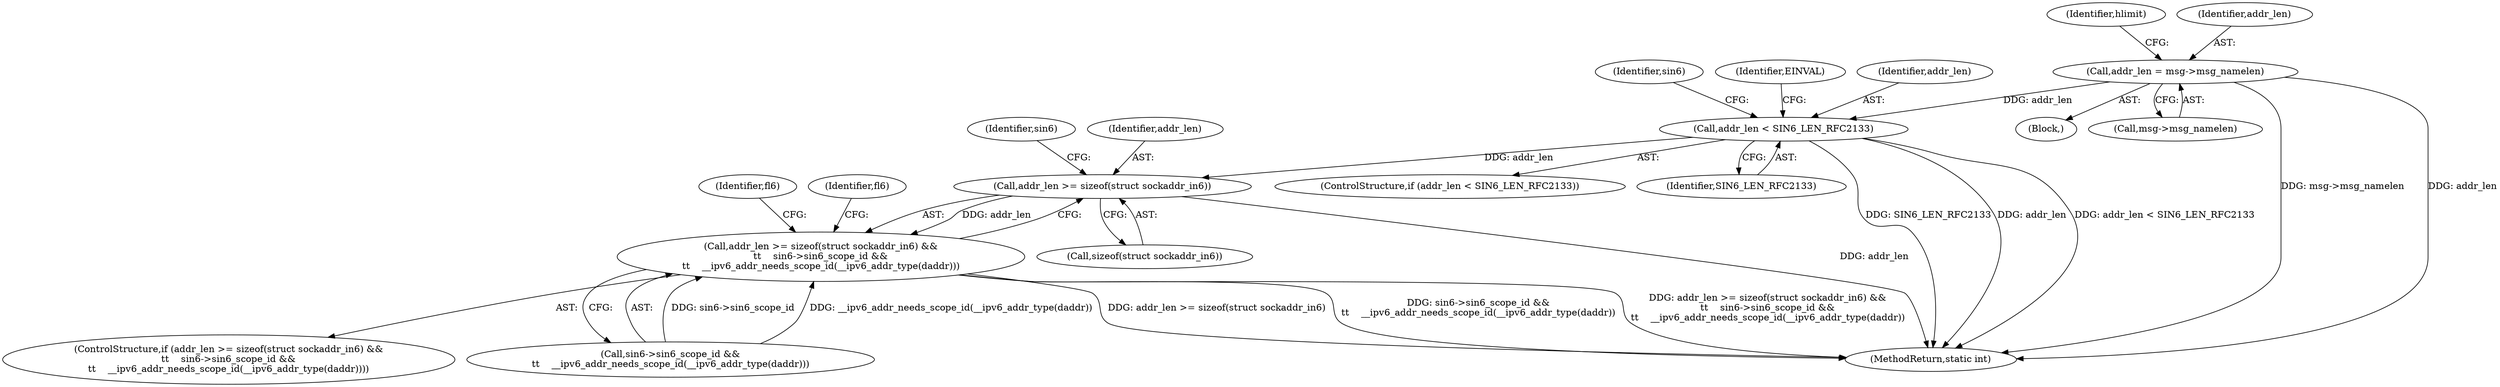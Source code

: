 digraph "0_linux_45f6fad84cc305103b28d73482b344d7f5b76f39_13@pointer" {
"1000149" [label="(Call,addr_len = msg->msg_namelen)"];
"1000204" [label="(Call,addr_len < SIN6_LEN_RFC2133)"];
"1000315" [label="(Call,addr_len >= sizeof(struct sockaddr_in6))"];
"1000314" [label="(Call,addr_len >= sizeof(struct sockaddr_in6) &&\n\t\t    sin6->sin6_scope_id &&\n\t\t    __ipv6_addr_needs_scope_id(__ipv6_addr_type(daddr)))"];
"1000314" [label="(Call,addr_len >= sizeof(struct sockaddr_in6) &&\n\t\t    sin6->sin6_scope_id &&\n\t\t    __ipv6_addr_needs_scope_id(__ipv6_addr_type(daddr)))"];
"1000365" [label="(Identifier,fl6)"];
"1000321" [label="(Identifier,sin6)"];
"1000317" [label="(Call,sizeof(struct sockaddr_in6))"];
"1000110" [label="(Block,)"];
"1000203" [label="(ControlStructure,if (addr_len < SIN6_LEN_RFC2133))"];
"1000213" [label="(Identifier,sin6)"];
"1000156" [label="(Identifier,hlimit)"];
"1000328" [label="(Identifier,fl6)"];
"1000149" [label="(Call,addr_len = msg->msg_namelen)"];
"1000319" [label="(Call,sin6->sin6_scope_id &&\n\t\t    __ipv6_addr_needs_scope_id(__ipv6_addr_type(daddr)))"];
"1000206" [label="(Identifier,SIN6_LEN_RFC2133)"];
"1000209" [label="(Identifier,EINVAL)"];
"1000315" [label="(Call,addr_len >= sizeof(struct sockaddr_in6))"];
"1000313" [label="(ControlStructure,if (addr_len >= sizeof(struct sockaddr_in6) &&\n\t\t    sin6->sin6_scope_id &&\n\t\t    __ipv6_addr_needs_scope_id(__ipv6_addr_type(daddr))))"];
"1000151" [label="(Call,msg->msg_namelen)"];
"1000205" [label="(Identifier,addr_len)"];
"1000747" [label="(MethodReturn,static int)"];
"1000316" [label="(Identifier,addr_len)"];
"1000204" [label="(Call,addr_len < SIN6_LEN_RFC2133)"];
"1000150" [label="(Identifier,addr_len)"];
"1000149" -> "1000110"  [label="AST: "];
"1000149" -> "1000151"  [label="CFG: "];
"1000150" -> "1000149"  [label="AST: "];
"1000151" -> "1000149"  [label="AST: "];
"1000156" -> "1000149"  [label="CFG: "];
"1000149" -> "1000747"  [label="DDG: msg->msg_namelen"];
"1000149" -> "1000747"  [label="DDG: addr_len"];
"1000149" -> "1000204"  [label="DDG: addr_len"];
"1000204" -> "1000203"  [label="AST: "];
"1000204" -> "1000206"  [label="CFG: "];
"1000205" -> "1000204"  [label="AST: "];
"1000206" -> "1000204"  [label="AST: "];
"1000209" -> "1000204"  [label="CFG: "];
"1000213" -> "1000204"  [label="CFG: "];
"1000204" -> "1000747"  [label="DDG: SIN6_LEN_RFC2133"];
"1000204" -> "1000747"  [label="DDG: addr_len"];
"1000204" -> "1000747"  [label="DDG: addr_len < SIN6_LEN_RFC2133"];
"1000204" -> "1000315"  [label="DDG: addr_len"];
"1000315" -> "1000314"  [label="AST: "];
"1000315" -> "1000317"  [label="CFG: "];
"1000316" -> "1000315"  [label="AST: "];
"1000317" -> "1000315"  [label="AST: "];
"1000321" -> "1000315"  [label="CFG: "];
"1000314" -> "1000315"  [label="CFG: "];
"1000315" -> "1000747"  [label="DDG: addr_len"];
"1000315" -> "1000314"  [label="DDG: addr_len"];
"1000314" -> "1000313"  [label="AST: "];
"1000314" -> "1000319"  [label="CFG: "];
"1000319" -> "1000314"  [label="AST: "];
"1000328" -> "1000314"  [label="CFG: "];
"1000365" -> "1000314"  [label="CFG: "];
"1000314" -> "1000747"  [label="DDG: addr_len >= sizeof(struct sockaddr_in6)"];
"1000314" -> "1000747"  [label="DDG: sin6->sin6_scope_id &&\n\t\t    __ipv6_addr_needs_scope_id(__ipv6_addr_type(daddr))"];
"1000314" -> "1000747"  [label="DDG: addr_len >= sizeof(struct sockaddr_in6) &&\n\t\t    sin6->sin6_scope_id &&\n\t\t    __ipv6_addr_needs_scope_id(__ipv6_addr_type(daddr))"];
"1000319" -> "1000314"  [label="DDG: sin6->sin6_scope_id"];
"1000319" -> "1000314"  [label="DDG: __ipv6_addr_needs_scope_id(__ipv6_addr_type(daddr))"];
}
